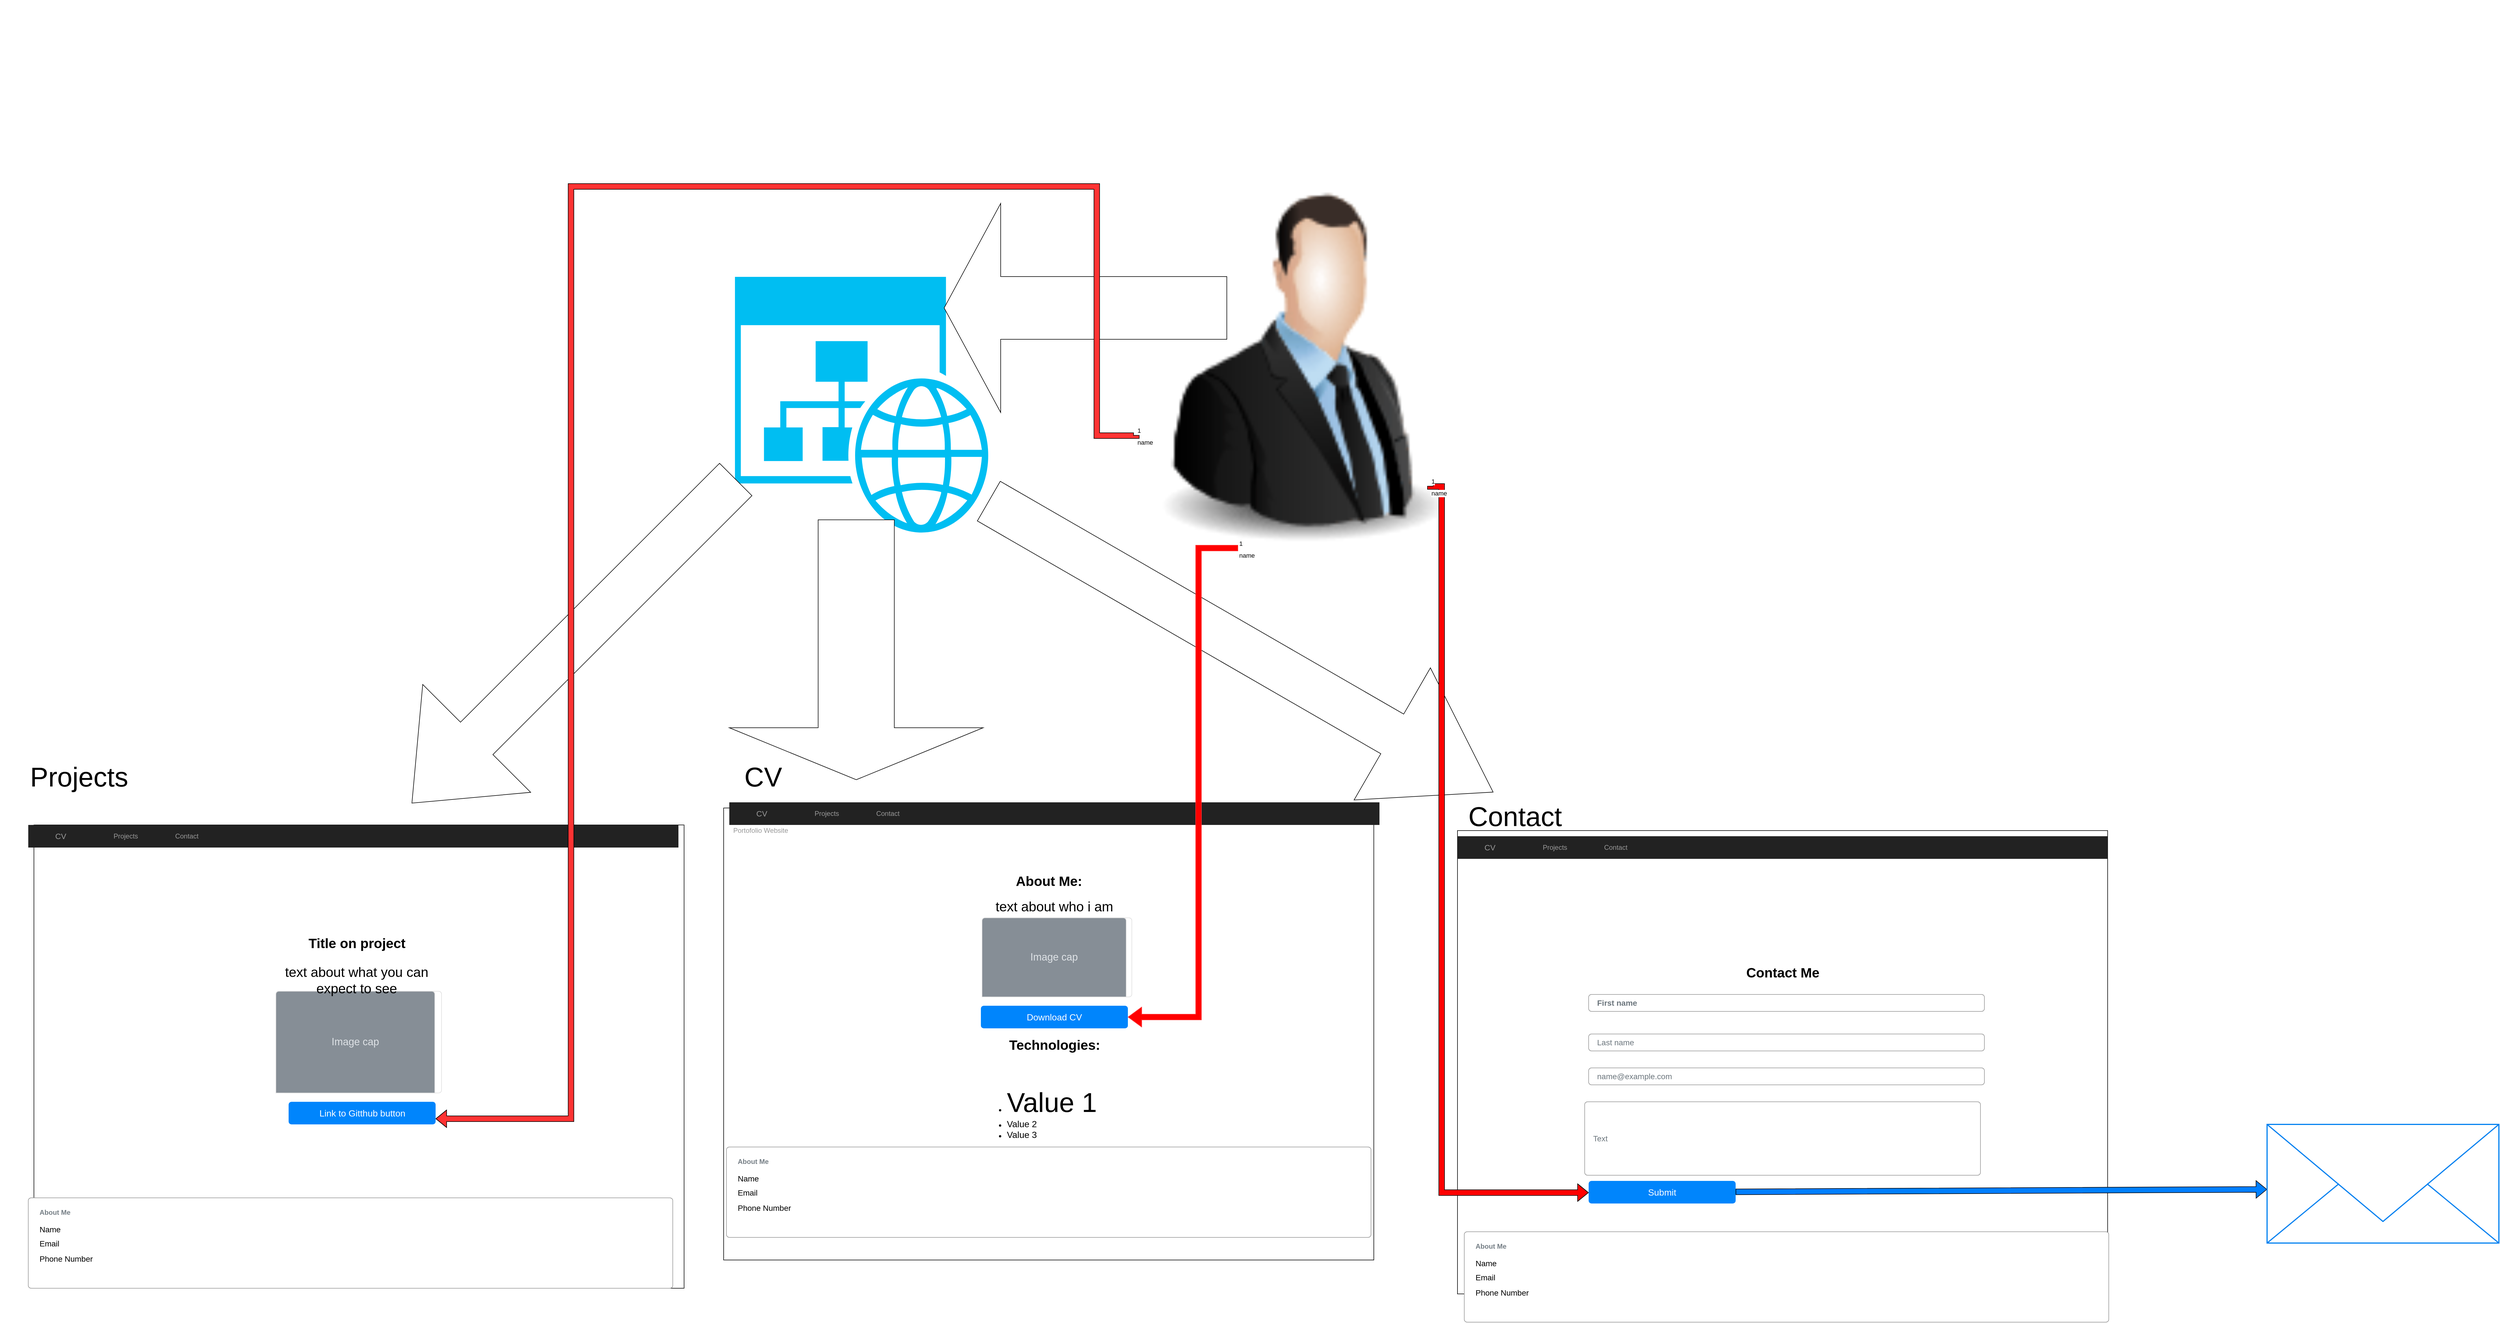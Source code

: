<mxfile version="21.5.0" type="device">
  <diagram name="Page-1" id="c9db0220-8083-56f3-ca83-edcdcd058819">
    <mxGraphModel dx="8928" dy="4458.5" grid="1" gridSize="10" guides="1" tooltips="1" connect="1" arrows="1" fold="1" page="1" pageScale="1.5" pageWidth="826" pageHeight="1169" background="none" math="0" shadow="0">
      <root>
        <mxCell id="0" style=";html=1;" />
        <mxCell id="1" style=";html=1;" parent="0" />
        <mxCell id="NfVaeuEVOnXurqEGzzM7-4" value="" style="rounded=0;whiteSpace=wrap;html=1;" parent="1" vertex="1">
          <mxGeometry x="30" y="100" width="1150" height="800" as="geometry" />
        </mxCell>
        <mxCell id="3d76a8aef4d5c911-1" value="" style="html=1;shadow=0;dashed=0;shape=mxgraph.bootstrap.rect;fillColor=#222222;strokeColor=none;whiteSpace=wrap;rounded=0;fontSize=12;fontColor=#000000;align=center;" parent="1" vertex="1">
          <mxGeometry x="40" y="90" width="1150" height="40" as="geometry" />
        </mxCell>
        <mxCell id="3d76a8aef4d5c911-2" value="CV" style="html=1;shadow=0;dashed=0;fillColor=none;strokeColor=none;shape=mxgraph.bootstrap.rect;fontColor=#999999;fontSize=14;whiteSpace=wrap;" parent="3d76a8aef4d5c911-1" vertex="1">
          <mxGeometry width="115" height="40" as="geometry" />
        </mxCell>
        <mxCell id="3d76a8aef4d5c911-7" value="Projects" style="html=1;shadow=0;dashed=0;fillColor=none;strokeColor=none;shape=mxgraph.bootstrap.rect;fontColor=#999999;whiteSpace=wrap;" parent="3d76a8aef4d5c911-1" vertex="1">
          <mxGeometry x="115" width="115" height="40" as="geometry" />
        </mxCell>
        <mxCell id="3d76a8aef4d5c911-10" value="Contact" style="html=1;shadow=0;dashed=0;fillColor=none;strokeColor=none;shape=mxgraph.bootstrap.rect;fontColor=#999999;whiteSpace=wrap;" parent="3d76a8aef4d5c911-1" vertex="1">
          <mxGeometry x="229.995" width="100.625" height="40" as="geometry" />
        </mxCell>
        <mxCell id="3d76a8aef4d5c911-17" value="Portofolio Website" style="html=1;shadow=0;dashed=0;shape=mxgraph.bootstrap.rect;strokeColor=none;fillColor=none;fontColor=#999999;align=left;spacingLeft=5;whiteSpace=wrap;rounded=0;" parent="1" vertex="1">
          <mxGeometry x="40" y="130" width="200" height="20" as="geometry" />
        </mxCell>
        <mxCell id="NfVaeuEVOnXurqEGzzM7-2" value="About Me:" style="text;strokeColor=none;fillColor=none;html=1;fontSize=24;fontStyle=1;verticalAlign=middle;align=center;" parent="1" vertex="1">
          <mxGeometry x="549" y="210" width="112" height="40" as="geometry" />
        </mxCell>
        <mxCell id="NfVaeuEVOnXurqEGzzM7-3" value="Technologies:" style="text;strokeColor=none;fillColor=none;html=1;fontSize=24;fontStyle=1;verticalAlign=middle;align=center;" parent="1" vertex="1">
          <mxGeometry x="559" y="500" width="112" height="40" as="geometry" />
        </mxCell>
        <mxCell id="NfVaeuEVOnXurqEGzzM7-13" value="" style="html=1;shadow=0;dashed=0;shape=mxgraph.bootstrap.rrect;rSize=5;fillColor=#ffffff;strokeColor=#999999;" parent="1" vertex="1">
          <mxGeometry x="35" y="700" width="1140" height="160" as="geometry" />
        </mxCell>
        <mxCell id="NfVaeuEVOnXurqEGzzM7-14" value="About Me" style="fillColor=none;strokeColor=none;align=left;spacing=20;fontSize=12;fontColor=#757E85;fontStyle=1;" parent="NfVaeuEVOnXurqEGzzM7-13" vertex="1">
          <mxGeometry width="140" height="30" relative="1" as="geometry">
            <mxPoint y="10" as="offset" />
          </mxGeometry>
        </mxCell>
        <mxCell id="NfVaeuEVOnXurqEGzzM7-15" value="Name" style="fillColor=none;strokeColor=none;align=left;spacing=20;fontSize=14;" parent="NfVaeuEVOnXurqEGzzM7-13" vertex="1">
          <mxGeometry width="140" height="30" relative="1" as="geometry">
            <mxPoint y="40" as="offset" />
          </mxGeometry>
        </mxCell>
        <mxCell id="NfVaeuEVOnXurqEGzzM7-16" value="Phone Number" style="fillColor=none;strokeColor=none;align=left;spacing=20;fontSize=14;" parent="NfVaeuEVOnXurqEGzzM7-13" vertex="1">
          <mxGeometry width="170" height="30" relative="1" as="geometry">
            <mxPoint y="92" as="offset" />
          </mxGeometry>
        </mxCell>
        <mxCell id="NfVaeuEVOnXurqEGzzM7-17" value="Email" style="fillColor=none;strokeColor=none;align=left;spacing=20;fontSize=14;" parent="NfVaeuEVOnXurqEGzzM7-13" vertex="1">
          <mxGeometry width="140" height="30" relative="1" as="geometry">
            <mxPoint y="65" as="offset" />
          </mxGeometry>
        </mxCell>
        <mxCell id="NfVaeuEVOnXurqEGzzM7-18" value="&lt;font style=&quot;font-size: 48px;&quot;&gt;CV&lt;/font&gt;" style="text;html=1;strokeColor=none;fillColor=none;align=center;verticalAlign=middle;whiteSpace=wrap;rounded=0;" parent="1" vertex="1">
          <mxGeometry x="-40" y="30" width="280" height="30" as="geometry" />
        </mxCell>
        <mxCell id="NfVaeuEVOnXurqEGzzM7-19" value="" style="rounded=0;whiteSpace=wrap;html=1;" parent="1" vertex="1">
          <mxGeometry x="-1190" y="130" width="1150" height="820" as="geometry" />
        </mxCell>
        <mxCell id="NfVaeuEVOnXurqEGzzM7-20" value="" style="html=1;shadow=0;dashed=0;shape=mxgraph.bootstrap.rrect;rSize=5;fillColor=#ffffff;strokeColor=#999999;" parent="1" vertex="1">
          <mxGeometry x="-1200" y="790" width="1140" height="160" as="geometry" />
        </mxCell>
        <mxCell id="NfVaeuEVOnXurqEGzzM7-21" value="About Me" style="fillColor=none;strokeColor=none;align=left;spacing=20;fontSize=12;fontColor=#757E85;fontStyle=1;" parent="NfVaeuEVOnXurqEGzzM7-20" vertex="1">
          <mxGeometry width="140" height="30" relative="1" as="geometry">
            <mxPoint y="10" as="offset" />
          </mxGeometry>
        </mxCell>
        <mxCell id="NfVaeuEVOnXurqEGzzM7-22" value="Name" style="fillColor=none;strokeColor=none;align=left;spacing=20;fontSize=14;" parent="NfVaeuEVOnXurqEGzzM7-20" vertex="1">
          <mxGeometry width="140" height="30" relative="1" as="geometry">
            <mxPoint y="40" as="offset" />
          </mxGeometry>
        </mxCell>
        <mxCell id="NfVaeuEVOnXurqEGzzM7-23" value="Phone Number" style="fillColor=none;strokeColor=none;align=left;spacing=20;fontSize=14;" parent="NfVaeuEVOnXurqEGzzM7-20" vertex="1">
          <mxGeometry width="170" height="30" relative="1" as="geometry">
            <mxPoint y="92" as="offset" />
          </mxGeometry>
        </mxCell>
        <mxCell id="NfVaeuEVOnXurqEGzzM7-24" value="Email" style="fillColor=none;strokeColor=none;align=left;spacing=20;fontSize=14;" parent="NfVaeuEVOnXurqEGzzM7-20" vertex="1">
          <mxGeometry width="140" height="30" relative="1" as="geometry">
            <mxPoint y="65" as="offset" />
          </mxGeometry>
        </mxCell>
        <mxCell id="NfVaeuEVOnXurqEGzzM7-25" value="" style="html=1;shadow=0;dashed=0;shape=mxgraph.bootstrap.rect;fillColor=#222222;strokeColor=none;whiteSpace=wrap;rounded=0;fontSize=12;fontColor=#000000;align=center;" parent="1" vertex="1">
          <mxGeometry x="-1200" y="130" width="1150" height="40" as="geometry" />
        </mxCell>
        <mxCell id="NfVaeuEVOnXurqEGzzM7-26" value="CV" style="html=1;shadow=0;dashed=0;fillColor=none;strokeColor=none;shape=mxgraph.bootstrap.rect;fontColor=#999999;fontSize=14;whiteSpace=wrap;" parent="NfVaeuEVOnXurqEGzzM7-25" vertex="1">
          <mxGeometry width="115" height="40" as="geometry" />
        </mxCell>
        <mxCell id="NfVaeuEVOnXurqEGzzM7-27" value="Projects" style="html=1;shadow=0;dashed=0;fillColor=none;strokeColor=none;shape=mxgraph.bootstrap.rect;fontColor=#999999;whiteSpace=wrap;" parent="NfVaeuEVOnXurqEGzzM7-25" vertex="1">
          <mxGeometry x="115" width="115" height="40" as="geometry" />
        </mxCell>
        <mxCell id="NfVaeuEVOnXurqEGzzM7-28" value="Contact" style="html=1;shadow=0;dashed=0;fillColor=none;strokeColor=none;shape=mxgraph.bootstrap.rect;fontColor=#999999;whiteSpace=wrap;" parent="NfVaeuEVOnXurqEGzzM7-25" vertex="1">
          <mxGeometry x="229.995" width="100.625" height="40" as="geometry" />
        </mxCell>
        <mxCell id="NfVaeuEVOnXurqEGzzM7-29" value="&lt;font style=&quot;font-size: 48px;&quot;&gt;Projects&lt;/font&gt;" style="text;html=1;strokeColor=none;fillColor=none;align=center;verticalAlign=middle;whiteSpace=wrap;rounded=0;" parent="1" vertex="1">
          <mxGeometry x="-1250" y="30" width="280" height="30" as="geometry" />
        </mxCell>
        <mxCell id="NfVaeuEVOnXurqEGzzM7-31" value="&lt;ul&gt;&lt;li&gt;&lt;font style=&quot;font-size: 48px;&quot;&gt;Value 1&lt;/font&gt;&lt;/li&gt;&lt;li&gt;&lt;font size=&quot;3&quot;&gt;Value 2&lt;/font&gt;&lt;/li&gt;&lt;li&gt;&lt;font size=&quot;3&quot;&gt;Value 3&lt;/font&gt;&lt;/li&gt;&lt;/ul&gt;" style="text;strokeColor=none;fillColor=none;html=1;whiteSpace=wrap;verticalAlign=middle;overflow=hidden;" parent="1" vertex="1">
          <mxGeometry x="489" y="540" width="270" height="200" as="geometry" />
        </mxCell>
        <mxCell id="NfVaeuEVOnXurqEGzzM7-34" value="Title on project" style="text;strokeColor=none;fillColor=none;html=1;fontSize=24;fontStyle=1;verticalAlign=middle;align=center;" parent="1" vertex="1">
          <mxGeometry x="-669" y="320" width="100" height="40" as="geometry" />
        </mxCell>
        <mxCell id="NfVaeuEVOnXurqEGzzM7-35" value="" style="html=1;shadow=0;dashed=0;shape=mxgraph.bootstrap.rrect;rSize=5;strokeColor=#DFDFDF;html=1;whiteSpace=wrap;fillColor=#ffffff;fontColor=#000000;verticalAlign=bottom;align=left;spacing=20;fontSize=14;" parent="1" vertex="1">
          <mxGeometry x="-750" y="424.4" width="281" height="180" as="geometry" />
        </mxCell>
        <mxCell id="NfVaeuEVOnXurqEGzzM7-36" value="Image cap" style="html=1;shadow=0;dashed=0;shape=mxgraph.bootstrap.topButton;rSize=5;perimeter=none;whiteSpace=wrap;fillColor=#868E96;strokeColor=#DFDFDF;fontColor=#DEE2E6;resizeWidth=1;fontSize=18;" parent="NfVaeuEVOnXurqEGzzM7-35" vertex="1">
          <mxGeometry width="281" height="180" relative="1" as="geometry">
            <mxPoint x="-12" as="offset" />
          </mxGeometry>
        </mxCell>
        <mxCell id="NfVaeuEVOnXurqEGzzM7-41" value="Link to Gitthub button" style="html=1;shadow=0;dashed=0;shape=mxgraph.bootstrap.rrect;rSize=5;strokeColor=none;strokeWidth=1;fillColor=#0085FC;fontColor=#FFFFFF;whiteSpace=wrap;align=center;verticalAlign=middle;spacingLeft=0;fontStyle=0;fontSize=16;spacing=5;" parent="1" vertex="1">
          <mxGeometry x="-739.5" y="620" width="260" height="40" as="geometry" />
        </mxCell>
        <mxCell id="NfVaeuEVOnXurqEGzzM7-42" value="" style="rounded=0;whiteSpace=wrap;html=1;" parent="1" vertex="1">
          <mxGeometry x="1328" y="140" width="1150" height="820" as="geometry" />
        </mxCell>
        <mxCell id="NfVaeuEVOnXurqEGzzM7-43" value="" style="html=1;shadow=0;dashed=0;shape=mxgraph.bootstrap.rrect;rSize=5;fillColor=#ffffff;strokeColor=#999999;" parent="1" vertex="1">
          <mxGeometry x="1340" y="850" width="1140" height="160" as="geometry" />
        </mxCell>
        <mxCell id="NfVaeuEVOnXurqEGzzM7-44" value="About Me" style="fillColor=none;strokeColor=none;align=left;spacing=20;fontSize=12;fontColor=#757E85;fontStyle=1;" parent="NfVaeuEVOnXurqEGzzM7-43" vertex="1">
          <mxGeometry width="140" height="30" relative="1" as="geometry">
            <mxPoint y="10" as="offset" />
          </mxGeometry>
        </mxCell>
        <mxCell id="NfVaeuEVOnXurqEGzzM7-45" value="Name" style="fillColor=none;strokeColor=none;align=left;spacing=20;fontSize=14;" parent="NfVaeuEVOnXurqEGzzM7-43" vertex="1">
          <mxGeometry width="140" height="30" relative="1" as="geometry">
            <mxPoint y="40" as="offset" />
          </mxGeometry>
        </mxCell>
        <mxCell id="NfVaeuEVOnXurqEGzzM7-46" value="Phone Number" style="fillColor=none;strokeColor=none;align=left;spacing=20;fontSize=14;" parent="NfVaeuEVOnXurqEGzzM7-43" vertex="1">
          <mxGeometry width="170" height="30" relative="1" as="geometry">
            <mxPoint y="92" as="offset" />
          </mxGeometry>
        </mxCell>
        <mxCell id="NfVaeuEVOnXurqEGzzM7-47" value="Email" style="fillColor=none;strokeColor=none;align=left;spacing=20;fontSize=14;" parent="NfVaeuEVOnXurqEGzzM7-43" vertex="1">
          <mxGeometry width="140" height="30" relative="1" as="geometry">
            <mxPoint y="65" as="offset" />
          </mxGeometry>
        </mxCell>
        <mxCell id="NfVaeuEVOnXurqEGzzM7-48" value="" style="html=1;shadow=0;dashed=0;shape=mxgraph.bootstrap.rect;fillColor=#222222;strokeColor=none;whiteSpace=wrap;rounded=0;fontSize=12;fontColor=#000000;align=center;" parent="1" vertex="1">
          <mxGeometry x="1328" y="150" width="1150" height="40" as="geometry" />
        </mxCell>
        <mxCell id="NfVaeuEVOnXurqEGzzM7-49" value="CV" style="html=1;shadow=0;dashed=0;fillColor=none;strokeColor=none;shape=mxgraph.bootstrap.rect;fontColor=#999999;fontSize=14;whiteSpace=wrap;" parent="NfVaeuEVOnXurqEGzzM7-48" vertex="1">
          <mxGeometry width="115" height="40" as="geometry" />
        </mxCell>
        <mxCell id="NfVaeuEVOnXurqEGzzM7-50" value="Projects" style="html=1;shadow=0;dashed=0;fillColor=none;strokeColor=none;shape=mxgraph.bootstrap.rect;fontColor=#999999;whiteSpace=wrap;" parent="NfVaeuEVOnXurqEGzzM7-48" vertex="1">
          <mxGeometry x="115" width="115" height="40" as="geometry" />
        </mxCell>
        <mxCell id="NfVaeuEVOnXurqEGzzM7-51" value="Contact" style="html=1;shadow=0;dashed=0;fillColor=none;strokeColor=none;shape=mxgraph.bootstrap.rect;fontColor=#999999;whiteSpace=wrap;" parent="NfVaeuEVOnXurqEGzzM7-48" vertex="1">
          <mxGeometry x="230" width="100.01" height="40" as="geometry" />
        </mxCell>
        <mxCell id="NfVaeuEVOnXurqEGzzM7-52" value="&lt;font style=&quot;font-size: 48px;&quot;&gt;Contact&lt;/font&gt;" style="text;html=1;strokeColor=none;fillColor=none;align=center;verticalAlign=middle;whiteSpace=wrap;rounded=0;" parent="1" vertex="1">
          <mxGeometry x="1290" y="100" width="280" height="30" as="geometry" />
        </mxCell>
        <mxCell id="NfVaeuEVOnXurqEGzzM7-53" value="Contact Me" style="text;strokeColor=none;fillColor=none;html=1;fontSize=24;fontStyle=1;verticalAlign=middle;align=center;" parent="1" vertex="1">
          <mxGeometry x="1783" y="360" width="240" height="64.4" as="geometry" />
        </mxCell>
        <mxCell id="NfVaeuEVOnXurqEGzzM7-58" value="Submit" style="html=1;shadow=0;dashed=0;shape=mxgraph.bootstrap.rrect;rSize=5;strokeColor=none;strokeWidth=1;fillColor=#0085FC;fontColor=#FFFFFF;whiteSpace=wrap;align=center;verticalAlign=middle;spacingLeft=0;fontStyle=0;fontSize=16;spacing=5;" parent="1" vertex="1">
          <mxGeometry x="1560" y="760" width="260" height="40" as="geometry" />
        </mxCell>
        <mxCell id="NfVaeuEVOnXurqEGzzM7-83" value="Last name" style="html=1;shadow=0;dashed=0;shape=mxgraph.bootstrap.rrect;rSize=5;fillColor=none;strokeColor=#999999;align=left;spacing=15;fontSize=14;fontColor=#6C767D;" parent="1" vertex="1">
          <mxGeometry width="700" height="30" relative="1" as="geometry">
            <mxPoint x="1560" y="500" as="offset" />
          </mxGeometry>
        </mxCell>
        <mxCell id="NfVaeuEVOnXurqEGzzM7-97" value="Text" style="html=1;shadow=0;dashed=0;shape=mxgraph.bootstrap.rrect;rSize=5;fillColor=none;strokeColor=#999999;align=left;spacing=15;fontSize=14;fontColor=#6C767D;" parent="1" vertex="1">
          <mxGeometry width="700" height="130" relative="1" as="geometry">
            <mxPoint x="1553" y="620" as="offset" />
          </mxGeometry>
        </mxCell>
        <mxCell id="yfKjS9HyXfA896rirJDT-1" value="&lt;font style=&quot;font-size: 24px;&quot;&gt;text about what you can expect to see&lt;/font&gt;" style="text;html=1;strokeColor=none;fillColor=none;align=center;verticalAlign=middle;whiteSpace=wrap;rounded=0;" parent="1" vertex="1">
          <mxGeometry x="-759" y="370" width="280" height="70" as="geometry" />
        </mxCell>
        <mxCell id="yfKjS9HyXfA896rirJDT-2" value="&lt;font style=&quot;font-size: 24px;&quot;&gt;text about who i am&lt;/font&gt;" style="text;html=1;strokeColor=none;fillColor=none;align=center;verticalAlign=middle;whiteSpace=wrap;rounded=0;" parent="1" vertex="1">
          <mxGeometry x="475" y="240" width="280" height="70" as="geometry" />
        </mxCell>
        <mxCell id="yfKjS9HyXfA896rirJDT-3" value="Download CV" style="html=1;shadow=0;dashed=0;shape=mxgraph.bootstrap.rrect;rSize=5;strokeColor=none;strokeWidth=1;fillColor=#0085FC;fontColor=#FFFFFF;whiteSpace=wrap;align=center;verticalAlign=middle;spacingLeft=0;fontStyle=0;fontSize=16;spacing=5;" parent="1" vertex="1">
          <mxGeometry x="485" y="450" width="260" height="40" as="geometry" />
        </mxCell>
        <mxCell id="yfKjS9HyXfA896rirJDT-4" value="" style="endArrow=classic;html=1;rounded=0;shape=flexArrow;fillColor=#007FFF;" parent="1" edge="1" source="NfVaeuEVOnXurqEGzzM7-58">
          <mxGeometry width="50" height="50" relative="1" as="geometry">
            <mxPoint x="2530" y="770" as="sourcePoint" />
            <mxPoint x="2760" y="775" as="targetPoint" />
          </mxGeometry>
        </mxCell>
        <mxCell id="yfKjS9HyXfA896rirJDT-6" value="" style="image;html=1;image=img/lib/clip_art/people/Suit_Man_128x128.png" parent="1" vertex="1">
          <mxGeometry x="732" y="-1330" width="640" height="1293.5" as="geometry" />
        </mxCell>
        <mxCell id="yfKjS9HyXfA896rirJDT-7" value="" style="verticalLabelPosition=bottom;html=1;verticalAlign=top;align=center;strokeColor=none;fillColor=#00BEF2;shape=mxgraph.azure.website_generic;pointerEvents=1;" parent="1" vertex="1">
          <mxGeometry x="50" y="-840" width="455" height="452.5" as="geometry" />
        </mxCell>
        <mxCell id="yfKjS9HyXfA896rirJDT-10" value="" style="shape=singleArrow;direction=west;whiteSpace=wrap;html=1;" parent="1" vertex="1">
          <mxGeometry x="420" y="-970" width="500" height="370" as="geometry" />
        </mxCell>
        <mxCell id="yfKjS9HyXfA896rirJDT-14" value="" style="shape=singleArrow;direction=south;whiteSpace=wrap;html=1;rotation=45;" parent="1" vertex="1">
          <mxGeometry x="-370" y="-600" width="270" height="810" as="geometry" />
        </mxCell>
        <mxCell id="yfKjS9HyXfA896rirJDT-15" value="" style="shape=singleArrow;direction=south;whiteSpace=wrap;html=1;" parent="1" vertex="1">
          <mxGeometry x="40" y="-410" width="449" height="460" as="geometry" />
        </mxCell>
        <mxCell id="yfKjS9HyXfA896rirJDT-16" value="" style="shape=singleArrow;direction=south;whiteSpace=wrap;html=1;rotation=-60;" parent="1" vertex="1">
          <mxGeometry x="810" y="-700.6" width="270" height="1030" as="geometry" />
        </mxCell>
        <mxCell id="yfKjS9HyXfA896rirJDT-18" value="name" style="endArrow=block;endFill=1;html=1;edgeStyle=orthogonalEdgeStyle;align=left;verticalAlign=top;rounded=0;entryX=0;entryY=0.518;entryDx=0;entryDy=0;entryPerimeter=0;shape=flexArrow;fillColor=#FF0000;" parent="1" target="NfVaeuEVOnXurqEGzzM7-58" edge="1">
          <mxGeometry x="-1" relative="1" as="geometry">
            <mxPoint x="1280" y="-470" as="sourcePoint" />
            <mxPoint x="1440" y="-470" as="targetPoint" />
            <Array as="points">
              <mxPoint x="1300" y="-469" />
              <mxPoint x="1300" y="781" />
            </Array>
          </mxGeometry>
        </mxCell>
        <mxCell id="yfKjS9HyXfA896rirJDT-19" value="1" style="edgeLabel;resizable=0;html=1;align=left;verticalAlign=bottom;" parent="yfKjS9HyXfA896rirJDT-18" connectable="0" vertex="1">
          <mxGeometry x="-1" relative="1" as="geometry" />
        </mxCell>
        <mxCell id="yfKjS9HyXfA896rirJDT-20" value="name" style="endArrow=block;endFill=1;html=1;edgeStyle=orthogonalEdgeStyle;align=left;verticalAlign=top;rounded=0;fillColor=#FF0000;strokeColor=#FF3333;shape=flexArrow;endWidth=24;endSize=7.613;" parent="1" target="yfKjS9HyXfA896rirJDT-3" edge="1">
          <mxGeometry x="-1" relative="1" as="geometry">
            <mxPoint x="940" y="-360" as="sourcePoint" />
            <mxPoint x="733" y="404" as="targetPoint" />
            <Array as="points">
              <mxPoint x="870" y="-360" />
              <mxPoint x="870" y="470" />
            </Array>
          </mxGeometry>
        </mxCell>
        <mxCell id="yfKjS9HyXfA896rirJDT-21" value="1" style="edgeLabel;resizable=0;html=1;align=left;verticalAlign=bottom;" parent="yfKjS9HyXfA896rirJDT-20" connectable="0" vertex="1">
          <mxGeometry x="-1" relative="1" as="geometry" />
        </mxCell>
        <mxCell id="yfKjS9HyXfA896rirJDT-24" value="name" style="endArrow=block;endFill=1;html=1;edgeStyle=orthogonalEdgeStyle;align=left;verticalAlign=top;rounded=0;shape=flexArrow;fillColor=#FF3333;" parent="1" target="NfVaeuEVOnXurqEGzzM7-41" edge="1">
          <mxGeometry x="-1" relative="1" as="geometry">
            <mxPoint x="760" y="-560" as="sourcePoint" />
            <mxPoint x="-770" y="50" as="targetPoint" />
            <Array as="points">
              <mxPoint x="690" y="-559" />
              <mxPoint x="690" y="-1000" />
              <mxPoint x="-240" y="-1000" />
              <mxPoint x="-240" y="650" />
            </Array>
          </mxGeometry>
        </mxCell>
        <mxCell id="yfKjS9HyXfA896rirJDT-25" value="1" style="edgeLabel;resizable=0;html=1;align=left;verticalAlign=bottom;" parent="yfKjS9HyXfA896rirJDT-24" connectable="0" vertex="1">
          <mxGeometry x="-1" relative="1" as="geometry" />
        </mxCell>
        <mxCell id="c_16FZII5-fJ7dOAwHmN-1" value="" style="html=1;verticalLabelPosition=bottom;align=center;labelBackgroundColor=#ffffff;verticalAlign=top;strokeWidth=2;strokeColor=#0080F0;shadow=0;dashed=0;shape=mxgraph.ios7.icons.mail;" vertex="1" parent="1">
          <mxGeometry x="2760" y="660" width="410" height="210" as="geometry" />
        </mxCell>
        <mxCell id="c_16FZII5-fJ7dOAwHmN-3" value="First name" style="html=1;shadow=0;dashed=0;shape=mxgraph.bootstrap.rrect;rSize=5;fillColor=none;strokeColor=#999999;align=left;spacing=15;fontSize=14;fontColor=#6C767D;fontStyle=1" vertex="1" parent="1">
          <mxGeometry x="1560" y="430" width="700" height="30" as="geometry" />
        </mxCell>
        <mxCell id="c_16FZII5-fJ7dOAwHmN-5" value="name@example.com" style="html=1;shadow=0;dashed=0;shape=mxgraph.bootstrap.rrect;rSize=5;fillColor=none;strokeColor=#999999;align=left;spacing=15;fontSize=14;fontColor=#6C767D;" vertex="1" parent="1">
          <mxGeometry x="1560" y="560" width="700" height="30" as="geometry" />
        </mxCell>
        <mxCell id="c_16FZII5-fJ7dOAwHmN-7" value="" style="html=1;shadow=0;dashed=0;shape=mxgraph.bootstrap.rrect;rSize=5;strokeColor=#DFDFDF;html=1;whiteSpace=wrap;fillColor=#ffffff;fontColor=#000000;verticalAlign=bottom;align=left;spacing=20;fontSize=14;" vertex="1" parent="1">
          <mxGeometry x="499" y="294.4" width="253" height="140" as="geometry" />
        </mxCell>
        <mxCell id="c_16FZII5-fJ7dOAwHmN-8" value="Image cap" style="html=1;shadow=0;dashed=0;shape=mxgraph.bootstrap.topButton;rSize=5;perimeter=none;whiteSpace=wrap;fillColor=#868E96;strokeColor=#DFDFDF;fontColor=#DEE2E6;resizeWidth=1;fontSize=18;" vertex="1" parent="c_16FZII5-fJ7dOAwHmN-7">
          <mxGeometry width="254.99" height="140" relative="1" as="geometry">
            <mxPoint x="-12" as="offset" />
          </mxGeometry>
        </mxCell>
      </root>
    </mxGraphModel>
  </diagram>
</mxfile>
